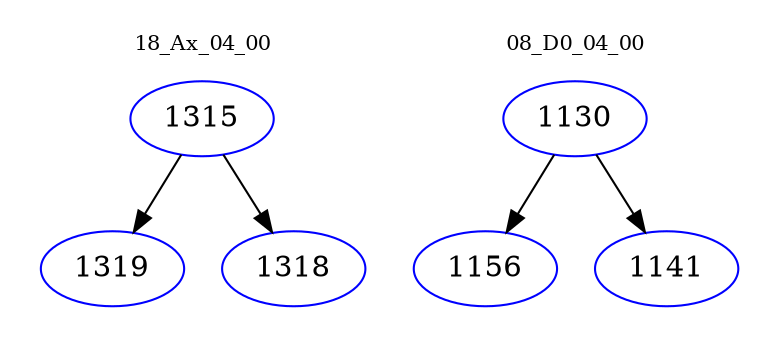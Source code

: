 digraph{
subgraph cluster_0 {
color = white
label = "18_Ax_04_00";
fontsize=10;
T0_1315 [label="1315", color="blue"]
T0_1315 -> T0_1319 [color="black"]
T0_1319 [label="1319", color="blue"]
T0_1315 -> T0_1318 [color="black"]
T0_1318 [label="1318", color="blue"]
}
subgraph cluster_1 {
color = white
label = "08_D0_04_00";
fontsize=10;
T1_1130 [label="1130", color="blue"]
T1_1130 -> T1_1156 [color="black"]
T1_1156 [label="1156", color="blue"]
T1_1130 -> T1_1141 [color="black"]
T1_1141 [label="1141", color="blue"]
}
}
